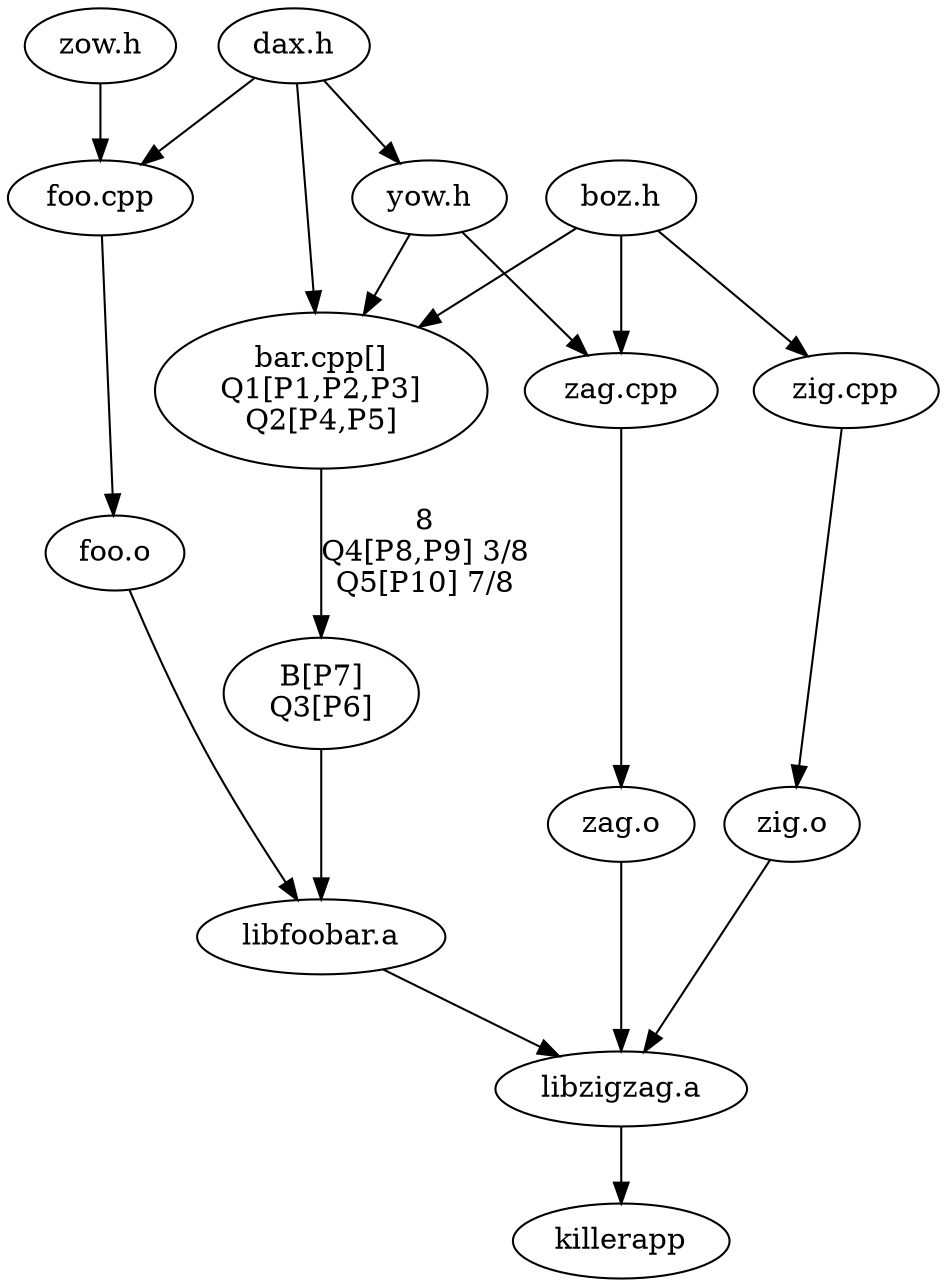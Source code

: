 digraph G {
0[label="dax.h"];
1[label="yow.h"];
2[label="boz.h"];
3[label="zow.h"];
4[label="foo.cpp"];
5[label="foo.o"];
6[label="bar.cpp[]\nQ1[P1,P2,P3]\nQ2[P4,P5]"];
7[label="B[P7]\nQ3[P6]"];
8[label="libfoobar.a"];
9[label="zig.cpp"];
10[label="zig.o"];
11[label="zag.cpp"];
12[label="zag.o"];
13[label="libzigzag.a"];
14[label=killerapp];
0->4 ;
0->6 ;
0->1 ;
1->6 ;
1->11 ;
2->6 ;
2->9 ;
2->11 ;
3->4 ;
4->5 ;
5->8 ;
6->7 [label="8\nQ4[P8,P9] 3/8\nQ5[P10] 7/8"];
7->8 ;
8->13 ;
9->10 ;
10->13 ;
11->12 ;
12->13 ;
13->14 ;
}

